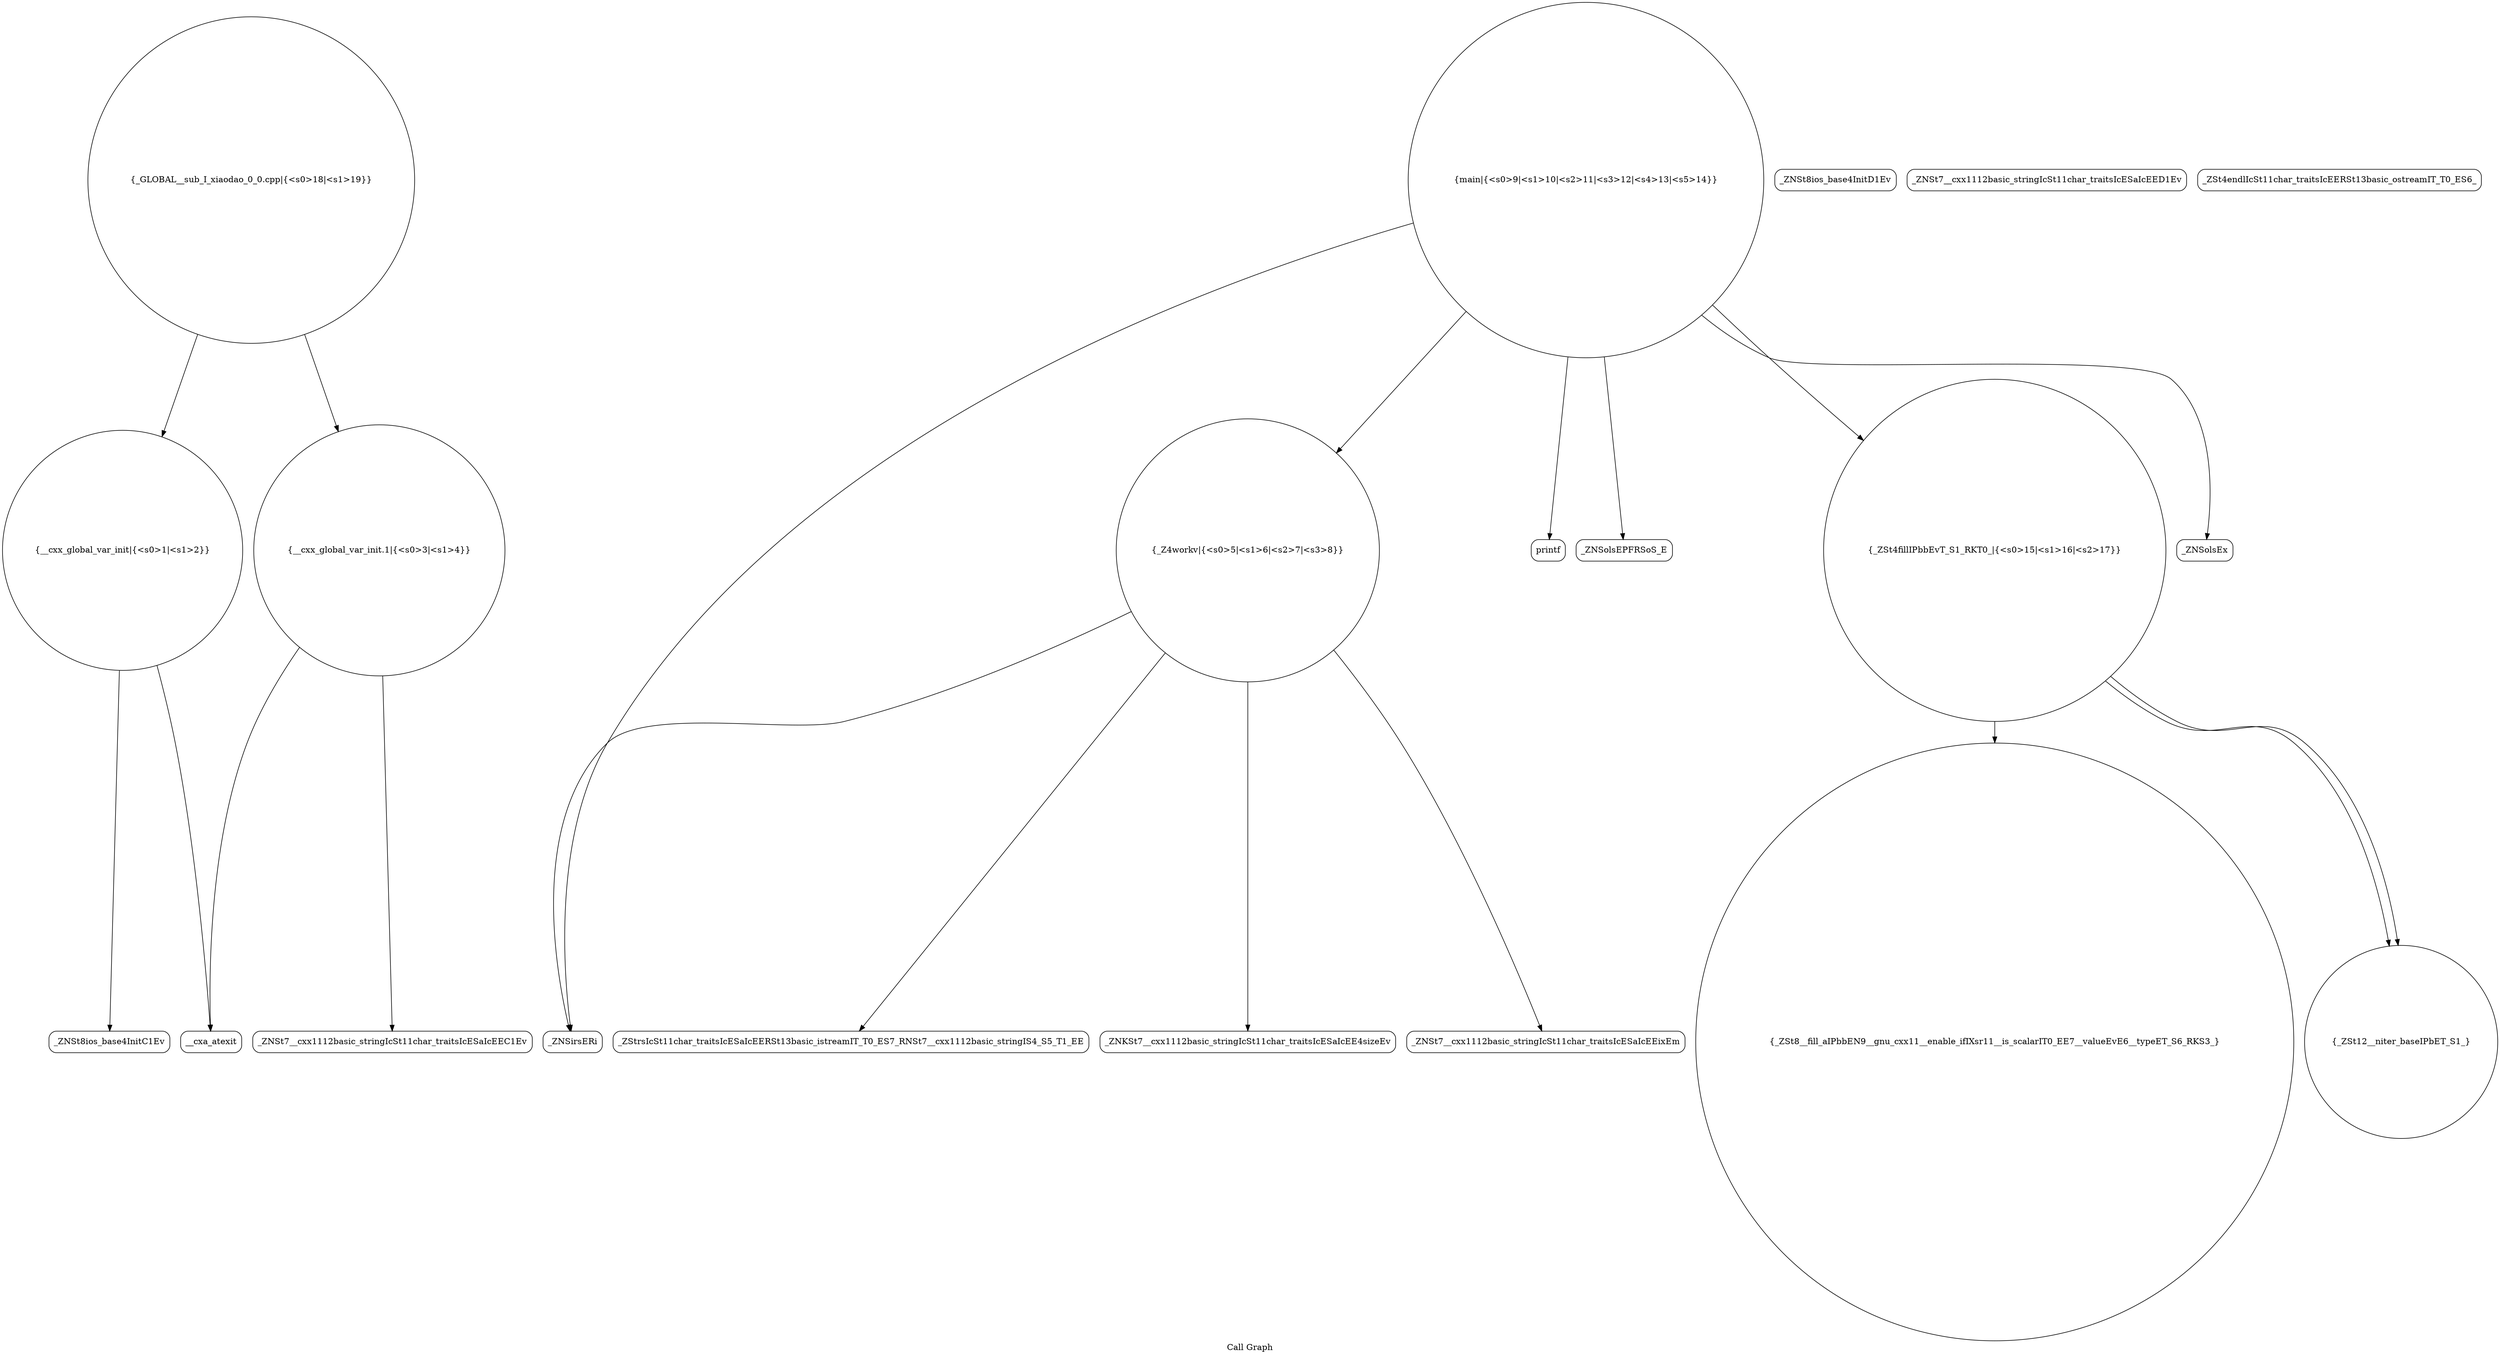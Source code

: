digraph "Call Graph" {
	label="Call Graph";

	Node0x55e17e08eb20 [shape=record,shape=circle,label="{__cxx_global_var_init|{<s0>1|<s1>2}}"];
	Node0x55e17e08eb20:s0 -> Node0x55e17e08efb0[color=black];
	Node0x55e17e08eb20:s1 -> Node0x55e17e08f0b0[color=black];
	Node0x55e17e08f2b0 [shape=record,shape=circle,label="{_Z4workv|{<s0>5|<s1>6|<s2>7|<s3>8}}"];
	Node0x55e17e08f2b0:s0 -> Node0x55e17e08f330[color=black];
	Node0x55e17e08f2b0:s1 -> Node0x55e17e08f3b0[color=black];
	Node0x55e17e08f2b0:s2 -> Node0x55e17e08f430[color=black];
	Node0x55e17e08f2b0:s3 -> Node0x55e17e08f4b0[color=black];
	Node0x55e17e08f630 [shape=record,shape=Mrecord,label="{printf}"];
	Node0x55e17e08f030 [shape=record,shape=Mrecord,label="{_ZNSt8ios_base4InitD1Ev}"];
	Node0x55e17e08f3b0 [shape=record,shape=Mrecord,label="{_ZNSirsERi}"];
	Node0x55e17e08f730 [shape=record,shape=Mrecord,label="{_ZNSolsEPFRSoS_E}"];
	Node0x55e17e08f130 [shape=record,shape=circle,label="{__cxx_global_var_init.1|{<s0>3|<s1>4}}"];
	Node0x55e17e08f130:s0 -> Node0x55e17e08f1b0[color=black];
	Node0x55e17e08f130:s1 -> Node0x55e17e08f0b0[color=black];
	Node0x55e17e08f4b0 [shape=record,shape=Mrecord,label="{_ZNSt7__cxx1112basic_stringIcSt11char_traitsIcESaIcEEixEm}"];
	Node0x55e17e08f830 [shape=record,shape=circle,label="{_ZSt8__fill_aIPbbEN9__gnu_cxx11__enable_ifIXsr11__is_scalarIT0_EE7__valueEvE6__typeET_S6_RKS3_}"];
	Node0x55e17e08f230 [shape=record,shape=Mrecord,label="{_ZNSt7__cxx1112basic_stringIcSt11char_traitsIcESaIcEED1Ev}"];
	Node0x55e17e08f5b0 [shape=record,shape=circle,label="{_ZSt4fillIPbbEvT_S1_RKT0_|{<s0>15|<s1>16|<s2>17}}"];
	Node0x55e17e08f5b0:s0 -> Node0x55e17e08f8b0[color=black];
	Node0x55e17e08f5b0:s1 -> Node0x55e17e08f8b0[color=black];
	Node0x55e17e08f5b0:s2 -> Node0x55e17e08f830[color=black];
	Node0x55e17e08f930 [shape=record,shape=circle,label="{_GLOBAL__sub_I_xiaodao_0_0.cpp|{<s0>18|<s1>19}}"];
	Node0x55e17e08f930:s0 -> Node0x55e17e08eb20[color=black];
	Node0x55e17e08f930:s1 -> Node0x55e17e08f130[color=black];
	Node0x55e17e08efb0 [shape=record,shape=Mrecord,label="{_ZNSt8ios_base4InitC1Ev}"];
	Node0x55e17e08f330 [shape=record,shape=Mrecord,label="{_ZStrsIcSt11char_traitsIcESaIcEERSt13basic_istreamIT_T0_ES7_RNSt7__cxx1112basic_stringIS4_S5_T1_EE}"];
	Node0x55e17e08f6b0 [shape=record,shape=Mrecord,label="{_ZNSolsEx}"];
	Node0x55e17e08f0b0 [shape=record,shape=Mrecord,label="{__cxa_atexit}"];
	Node0x55e17e08f430 [shape=record,shape=Mrecord,label="{_ZNKSt7__cxx1112basic_stringIcSt11char_traitsIcESaIcEE4sizeEv}"];
	Node0x55e17e08f7b0 [shape=record,shape=Mrecord,label="{_ZSt4endlIcSt11char_traitsIcEERSt13basic_ostreamIT_T0_ES6_}"];
	Node0x55e17e08f1b0 [shape=record,shape=Mrecord,label="{_ZNSt7__cxx1112basic_stringIcSt11char_traitsIcESaIcEEC1Ev}"];
	Node0x55e17e08f530 [shape=record,shape=circle,label="{main|{<s0>9|<s1>10|<s2>11|<s3>12|<s4>13|<s5>14}}"];
	Node0x55e17e08f530:s0 -> Node0x55e17e08f5b0[color=black];
	Node0x55e17e08f530:s1 -> Node0x55e17e08f3b0[color=black];
	Node0x55e17e08f530:s2 -> Node0x55e17e08f630[color=black];
	Node0x55e17e08f530:s3 -> Node0x55e17e08f2b0[color=black];
	Node0x55e17e08f530:s4 -> Node0x55e17e08f6b0[color=black];
	Node0x55e17e08f530:s5 -> Node0x55e17e08f730[color=black];
	Node0x55e17e08f8b0 [shape=record,shape=circle,label="{_ZSt12__niter_baseIPbET_S1_}"];
}

